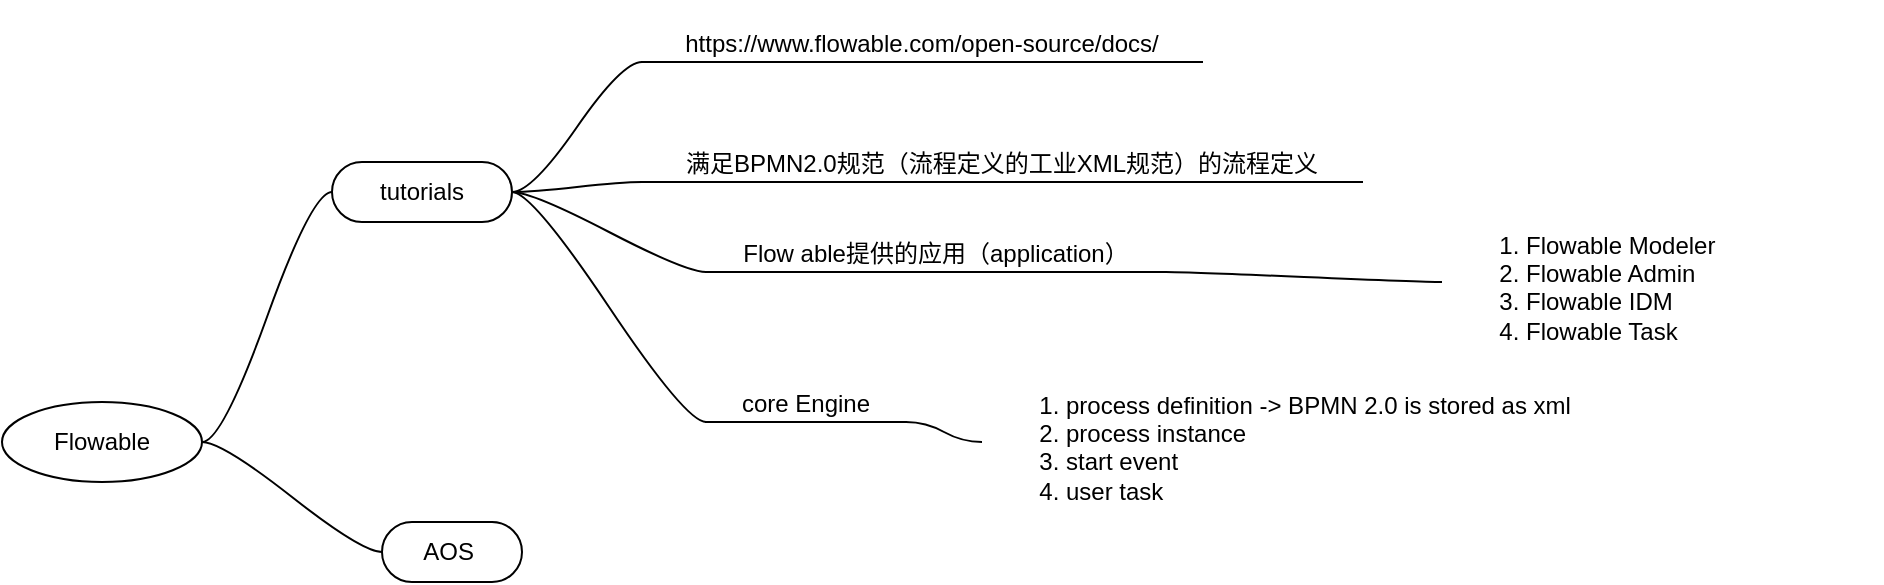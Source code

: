 <mxfile version="24.7.7">
  <diagram name="Page-1" id="H-f7h14BIOwiemI4o8dz">
    <mxGraphModel dx="1434" dy="780" grid="1" gridSize="10" guides="1" tooltips="1" connect="1" arrows="1" fold="1" page="1" pageScale="1" pageWidth="827" pageHeight="1169" math="0" shadow="0">
      <root>
        <mxCell id="0" />
        <mxCell id="1" parent="0" />
        <mxCell id="PwN2sx8WR1cE-K9NehGq-4" style="edgeStyle=entityRelationEdgeStyle;rounded=0;orthogonalLoop=1;jettySize=auto;html=1;startArrow=none;endArrow=none;segment=10;curved=1;sourcePerimeterSpacing=0;targetPerimeterSpacing=0;" edge="1" parent="1" source="PwN2sx8WR1cE-K9NehGq-1" target="PwN2sx8WR1cE-K9NehGq-2">
          <mxGeometry relative="1" as="geometry" />
        </mxCell>
        <mxCell id="PwN2sx8WR1cE-K9NehGq-1" value="Flowable" style="ellipse;whiteSpace=wrap;html=1;align=center;newEdgeStyle={&quot;edgeStyle&quot;:&quot;entityRelationEdgeStyle&quot;,&quot;startArrow&quot;:&quot;none&quot;,&quot;endArrow&quot;:&quot;none&quot;,&quot;segment&quot;:10,&quot;curved&quot;:1,&quot;sourcePerimeterSpacing&quot;:0,&quot;targetPerimeterSpacing&quot;:0};treeFolding=1;treeMoving=1;" vertex="1" parent="1">
          <mxGeometry x="360" y="380" width="100" height="40" as="geometry" />
        </mxCell>
        <mxCell id="PwN2sx8WR1cE-K9NehGq-8" value="" style="edgeStyle=entityRelationEdgeStyle;rounded=0;orthogonalLoop=1;jettySize=auto;html=1;startArrow=none;endArrow=none;segment=10;curved=1;sourcePerimeterSpacing=0;targetPerimeterSpacing=0;exitX=1;exitY=0.5;exitDx=0;exitDy=0;" edge="1" parent="1" source="PwN2sx8WR1cE-K9NehGq-1" target="PwN2sx8WR1cE-K9NehGq-7">
          <mxGeometry relative="1" as="geometry">
            <Array as="points">
              <mxPoint x="460" y="400" />
            </Array>
          </mxGeometry>
        </mxCell>
        <mxCell id="PwN2sx8WR1cE-K9NehGq-2" value="tutorials" style="whiteSpace=wrap;html=1;rounded=1;arcSize=50;align=center;verticalAlign=middle;strokeWidth=1;autosize=1;spacing=4;treeFolding=1;treeMoving=1;newEdgeStyle={&quot;edgeStyle&quot;:&quot;entityRelationEdgeStyle&quot;,&quot;startArrow&quot;:&quot;none&quot;,&quot;endArrow&quot;:&quot;none&quot;,&quot;segment&quot;:10,&quot;curved&quot;:1,&quot;sourcePerimeterSpacing&quot;:0,&quot;targetPerimeterSpacing&quot;:0};" vertex="1" parent="1">
          <mxGeometry x="525" y="260" width="90" height="30" as="geometry" />
        </mxCell>
        <mxCell id="PwN2sx8WR1cE-K9NehGq-10" value="" style="edgeStyle=entityRelationEdgeStyle;rounded=0;orthogonalLoop=1;jettySize=auto;html=1;startArrow=none;endArrow=none;segment=10;curved=1;sourcePerimeterSpacing=0;targetPerimeterSpacing=0;" edge="1" parent="1" source="PwN2sx8WR1cE-K9NehGq-2" target="PwN2sx8WR1cE-K9NehGq-9">
          <mxGeometry relative="1" as="geometry">
            <Array as="points">
              <mxPoint x="600" y="270" />
              <mxPoint x="610" y="280" />
            </Array>
          </mxGeometry>
        </mxCell>
        <mxCell id="PwN2sx8WR1cE-K9NehGq-5" value="https://www.flowable.com/open-source/docs/" style="whiteSpace=wrap;html=1;shape=partialRectangle;top=0;left=0;bottom=1;right=0;points=[[0,1],[1,1]];fillColor=none;align=center;verticalAlign=bottom;routingCenterY=0.5;snapToPoint=1;recursiveResize=0;autosize=1;treeFolding=1;treeMoving=1;newEdgeStyle={&quot;edgeStyle&quot;:&quot;entityRelationEdgeStyle&quot;,&quot;startArrow&quot;:&quot;none&quot;,&quot;endArrow&quot;:&quot;none&quot;,&quot;segment&quot;:10,&quot;curved&quot;:1,&quot;sourcePerimeterSpacing&quot;:0,&quot;targetPerimeterSpacing&quot;:0};" vertex="1" parent="1">
          <mxGeometry x="680" y="180" width="280" height="30" as="geometry" />
        </mxCell>
        <mxCell id="PwN2sx8WR1cE-K9NehGq-6" value="" style="edgeStyle=entityRelationEdgeStyle;startArrow=none;endArrow=none;segment=10;curved=1;sourcePerimeterSpacing=0;targetPerimeterSpacing=0;rounded=0;exitX=1;exitY=0.5;exitDx=0;exitDy=0;" edge="1" target="PwN2sx8WR1cE-K9NehGq-5" parent="1" source="PwN2sx8WR1cE-K9NehGq-2">
          <mxGeometry relative="1" as="geometry">
            <mxPoint x="640" y="250" as="sourcePoint" />
          </mxGeometry>
        </mxCell>
        <mxCell id="PwN2sx8WR1cE-K9NehGq-7" value="AOS&amp;nbsp;" style="whiteSpace=wrap;html=1;rounded=1;arcSize=50;align=center;verticalAlign=middle;strokeWidth=1;autosize=1;spacing=4;treeFolding=1;treeMoving=1;newEdgeStyle={&quot;edgeStyle&quot;:&quot;entityRelationEdgeStyle&quot;,&quot;startArrow&quot;:&quot;none&quot;,&quot;endArrow&quot;:&quot;none&quot;,&quot;segment&quot;:10,&quot;curved&quot;:1,&quot;sourcePerimeterSpacing&quot;:0,&quot;targetPerimeterSpacing&quot;:0};" vertex="1" parent="1">
          <mxGeometry x="550" y="440" width="70" height="30" as="geometry" />
        </mxCell>
        <mxCell id="PwN2sx8WR1cE-K9NehGq-12" value="" style="edgeStyle=entityRelationEdgeStyle;rounded=0;orthogonalLoop=1;jettySize=auto;html=1;startArrow=none;endArrow=none;segment=10;curved=1;sourcePerimeterSpacing=0;targetPerimeterSpacing=0;" edge="1" parent="1" source="PwN2sx8WR1cE-K9NehGq-2" target="PwN2sx8WR1cE-K9NehGq-11">
          <mxGeometry relative="1" as="geometry" />
        </mxCell>
        <mxCell id="PwN2sx8WR1cE-K9NehGq-9" value="满足BPMN2.0规范（流程定义的工业XML规范）的流程定义" style="whiteSpace=wrap;html=1;shape=partialRectangle;top=0;left=0;bottom=1;right=0;points=[[0,1],[1,1]];fillColor=none;align=center;verticalAlign=bottom;routingCenterY=0.5;snapToPoint=1;recursiveResize=0;autosize=1;treeFolding=1;treeMoving=1;newEdgeStyle={&quot;edgeStyle&quot;:&quot;entityRelationEdgeStyle&quot;,&quot;startArrow&quot;:&quot;none&quot;,&quot;endArrow&quot;:&quot;none&quot;,&quot;segment&quot;:10,&quot;curved&quot;:1,&quot;sourcePerimeterSpacing&quot;:0,&quot;targetPerimeterSpacing&quot;:0};" vertex="1" parent="1">
          <mxGeometry x="680" y="240" width="360" height="30" as="geometry" />
        </mxCell>
        <mxCell id="PwN2sx8WR1cE-K9NehGq-15" style="edgeStyle=entityRelationEdgeStyle;rounded=0;orthogonalLoop=1;jettySize=auto;html=1;startArrow=none;endArrow=none;segment=10;curved=1;sourcePerimeterSpacing=0;targetPerimeterSpacing=0;" edge="1" parent="1" source="PwN2sx8WR1cE-K9NehGq-11" target="PwN2sx8WR1cE-K9NehGq-14">
          <mxGeometry relative="1" as="geometry" />
        </mxCell>
        <mxCell id="PwN2sx8WR1cE-K9NehGq-17" value="" style="edgeStyle=entityRelationEdgeStyle;rounded=0;orthogonalLoop=1;jettySize=auto;html=1;startArrow=none;endArrow=none;segment=10;curved=1;sourcePerimeterSpacing=0;targetPerimeterSpacing=0;exitX=1;exitY=0.5;exitDx=0;exitDy=0;" edge="1" parent="1" source="PwN2sx8WR1cE-K9NehGq-2" target="PwN2sx8WR1cE-K9NehGq-16">
          <mxGeometry relative="1" as="geometry">
            <Array as="points">
              <mxPoint x="660" y="324" />
              <mxPoint x="630" y="280" />
            </Array>
          </mxGeometry>
        </mxCell>
        <mxCell id="PwN2sx8WR1cE-K9NehGq-11" value="Flow able提供的应用（application）" style="whiteSpace=wrap;html=1;shape=partialRectangle;top=0;left=0;bottom=1;right=0;points=[[0,1],[1,1]];fillColor=none;align=center;verticalAlign=bottom;routingCenterY=0.5;snapToPoint=1;recursiveResize=0;autosize=1;treeFolding=1;treeMoving=1;newEdgeStyle={&quot;edgeStyle&quot;:&quot;entityRelationEdgeStyle&quot;,&quot;startArrow&quot;:&quot;none&quot;,&quot;endArrow&quot;:&quot;none&quot;,&quot;segment&quot;:10,&quot;curved&quot;:1,&quot;sourcePerimeterSpacing&quot;:0,&quot;targetPerimeterSpacing&quot;:0};" vertex="1" parent="1">
          <mxGeometry x="712" y="285" width="230" height="30" as="geometry" />
        </mxCell>
        <mxCell id="PwN2sx8WR1cE-K9NehGq-14" value="&lt;ol&gt;&lt;li&gt;Flowable Modeler&lt;/li&gt;&lt;li&gt;Flowable Admin&lt;/li&gt;&lt;li&gt;Flowable IDM&lt;/li&gt;&lt;li&gt;Flowable Task&lt;/li&gt;&lt;/ol&gt;" style="text;strokeColor=none;fillColor=none;html=1;whiteSpace=wrap;verticalAlign=middle;overflow=hidden;" vertex="1" parent="1">
          <mxGeometry x="1080" y="280" width="220" height="80" as="geometry" />
        </mxCell>
        <mxCell id="PwN2sx8WR1cE-K9NehGq-21" style="edgeStyle=entityRelationEdgeStyle;rounded=0;orthogonalLoop=1;jettySize=auto;html=1;startArrow=none;endArrow=none;segment=10;curved=1;sourcePerimeterSpacing=0;targetPerimeterSpacing=0;" edge="1" parent="1" source="PwN2sx8WR1cE-K9NehGq-16" target="PwN2sx8WR1cE-K9NehGq-20">
          <mxGeometry relative="1" as="geometry" />
        </mxCell>
        <mxCell id="PwN2sx8WR1cE-K9NehGq-16" value="core Engine" style="whiteSpace=wrap;html=1;shape=partialRectangle;top=0;left=0;bottom=1;right=0;points=[[0,1],[1,1]];fillColor=none;align=center;verticalAlign=bottom;routingCenterY=0.5;snapToPoint=1;recursiveResize=0;autosize=1;treeFolding=1;treeMoving=1;newEdgeStyle={&quot;edgeStyle&quot;:&quot;entityRelationEdgeStyle&quot;,&quot;startArrow&quot;:&quot;none&quot;,&quot;endArrow&quot;:&quot;none&quot;,&quot;segment&quot;:10,&quot;curved&quot;:1,&quot;sourcePerimeterSpacing&quot;:0,&quot;targetPerimeterSpacing&quot;:0};" vertex="1" parent="1">
          <mxGeometry x="712" y="360" width="100" height="30" as="geometry" />
        </mxCell>
        <mxCell id="PwN2sx8WR1cE-K9NehGq-20" value="&lt;ol&gt;&lt;li&gt;process definition -&amp;gt; BPMN 2.0 is stored as xml&lt;/li&gt;&lt;li&gt;process instance&lt;/li&gt;&lt;li&gt;start event&lt;/li&gt;&lt;li&gt;user task&lt;/li&gt;&lt;/ol&gt;" style="text;strokeColor=none;fillColor=none;html=1;whiteSpace=wrap;verticalAlign=middle;overflow=hidden;" vertex="1" parent="1">
          <mxGeometry x="850" y="360" width="308" height="80" as="geometry" />
        </mxCell>
      </root>
    </mxGraphModel>
  </diagram>
</mxfile>
